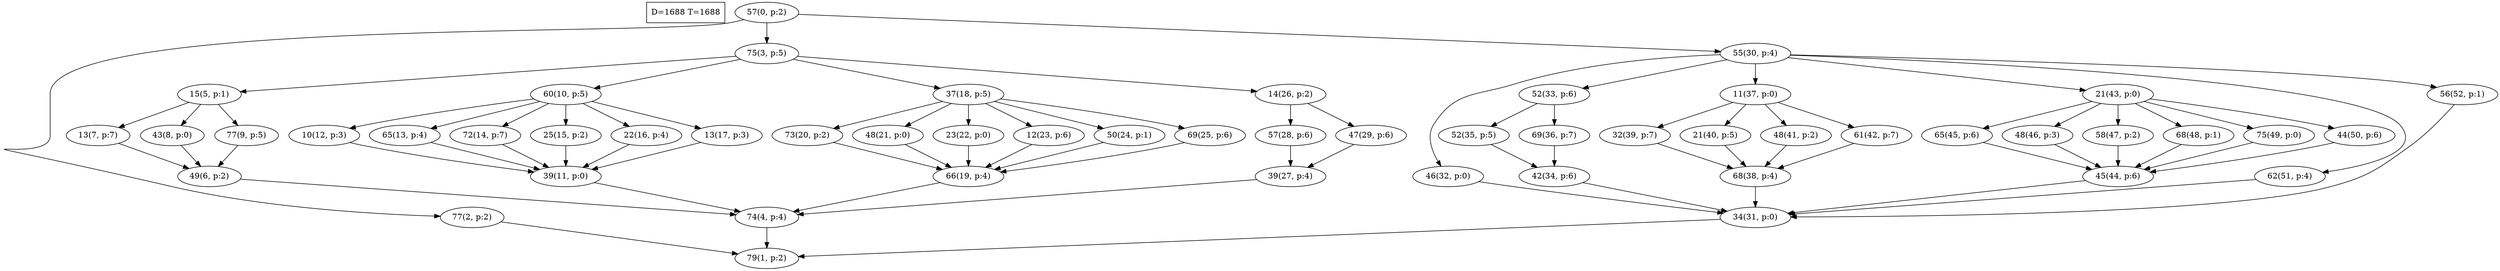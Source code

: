 digraph Task {
i [shape=box, label="D=1688 T=1688"]; 
0 [label="57(0, p:2)"];
1 [label="79(1, p:2)"];
2 [label="77(2, p:2)"];
3 [label="75(3, p:5)"];
4 [label="74(4, p:4)"];
5 [label="15(5, p:1)"];
6 [label="49(6, p:2)"];
7 [label="13(7, p:7)"];
8 [label="43(8, p:0)"];
9 [label="77(9, p:5)"];
10 [label="60(10, p:5)"];
11 [label="39(11, p:0)"];
12 [label="10(12, p:3)"];
13 [label="65(13, p:4)"];
14 [label="72(14, p:7)"];
15 [label="25(15, p:2)"];
16 [label="22(16, p:4)"];
17 [label="13(17, p:3)"];
18 [label="37(18, p:5)"];
19 [label="66(19, p:4)"];
20 [label="73(20, p:2)"];
21 [label="48(21, p:0)"];
22 [label="23(22, p:0)"];
23 [label="12(23, p:6)"];
24 [label="50(24, p:1)"];
25 [label="69(25, p:6)"];
26 [label="14(26, p:2)"];
27 [label="39(27, p:4)"];
28 [label="57(28, p:6)"];
29 [label="47(29, p:6)"];
30 [label="55(30, p:4)"];
31 [label="34(31, p:0)"];
32 [label="46(32, p:0)"];
33 [label="52(33, p:6)"];
34 [label="42(34, p:6)"];
35 [label="52(35, p:5)"];
36 [label="69(36, p:7)"];
37 [label="11(37, p:0)"];
38 [label="68(38, p:4)"];
39 [label="32(39, p:7)"];
40 [label="21(40, p:5)"];
41 [label="48(41, p:2)"];
42 [label="61(42, p:7)"];
43 [label="21(43, p:0)"];
44 [label="45(44, p:6)"];
45 [label="65(45, p:6)"];
46 [label="48(46, p:3)"];
47 [label="58(47, p:2)"];
48 [label="68(48, p:1)"];
49 [label="75(49, p:0)"];
50 [label="44(50, p:6)"];
51 [label="62(51, p:4)"];
52 [label="56(52, p:1)"];
0 -> 2;
0 -> 3;
0 -> 30;
2 -> 1;
3 -> 5;
3 -> 10;
3 -> 18;
3 -> 26;
4 -> 1;
5 -> 7;
5 -> 8;
5 -> 9;
6 -> 4;
7 -> 6;
8 -> 6;
9 -> 6;
10 -> 12;
10 -> 13;
10 -> 14;
10 -> 15;
10 -> 16;
10 -> 17;
11 -> 4;
12 -> 11;
13 -> 11;
14 -> 11;
15 -> 11;
16 -> 11;
17 -> 11;
18 -> 20;
18 -> 21;
18 -> 22;
18 -> 23;
18 -> 24;
18 -> 25;
19 -> 4;
20 -> 19;
21 -> 19;
22 -> 19;
23 -> 19;
24 -> 19;
25 -> 19;
26 -> 28;
26 -> 29;
27 -> 4;
28 -> 27;
29 -> 27;
30 -> 32;
30 -> 33;
30 -> 37;
30 -> 43;
30 -> 51;
30 -> 52;
31 -> 1;
32 -> 31;
33 -> 35;
33 -> 36;
34 -> 31;
35 -> 34;
36 -> 34;
37 -> 39;
37 -> 40;
37 -> 41;
37 -> 42;
38 -> 31;
39 -> 38;
40 -> 38;
41 -> 38;
42 -> 38;
43 -> 45;
43 -> 46;
43 -> 47;
43 -> 48;
43 -> 49;
43 -> 50;
44 -> 31;
45 -> 44;
46 -> 44;
47 -> 44;
48 -> 44;
49 -> 44;
50 -> 44;
51 -> 31;
52 -> 31;
}